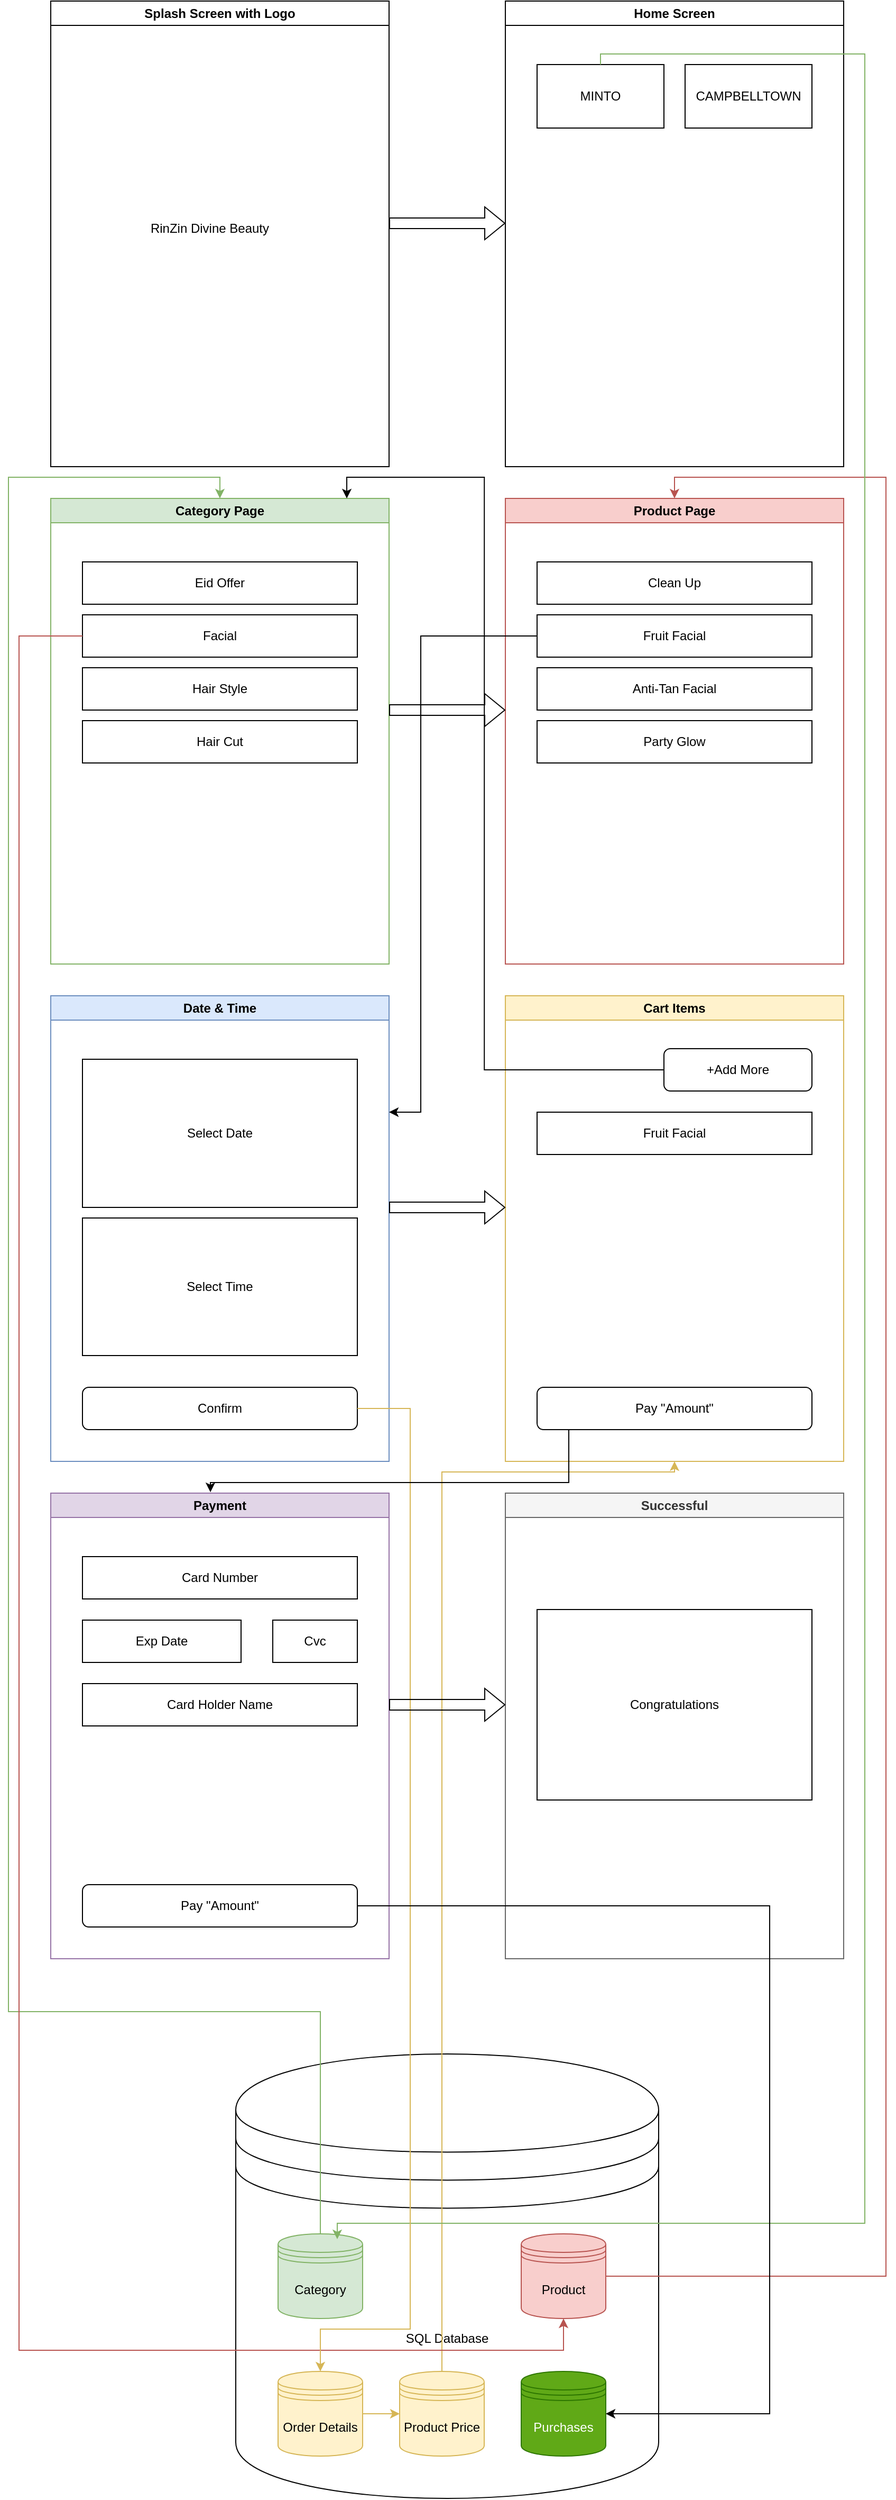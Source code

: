 <mxfile version="24.7.7">
  <diagram name="Page-1" id="w3RHZ2_j4D2kVHN4OV_M">
    <mxGraphModel dx="1399" dy="1865" grid="1" gridSize="10" guides="1" tooltips="1" connect="1" arrows="1" fold="1" page="1" pageScale="1" pageWidth="850" pageHeight="1100" math="0" shadow="0">
      <root>
        <mxCell id="0" />
        <mxCell id="1" parent="0" />
        <mxCell id="53jQ0BVINCxKonlIrl2N-1" value="SQL Database&lt;div&gt;&lt;br&gt;&lt;/div&gt;" style="shape=datastore;whiteSpace=wrap;html=1;" vertex="1" parent="1">
          <mxGeometry x="225" y="900" width="400" height="420" as="geometry" />
        </mxCell>
        <mxCell id="53jQ0BVINCxKonlIrl2N-27" style="edgeStyle=orthogonalEdgeStyle;rounded=0;orthogonalLoop=1;jettySize=auto;html=1;entryX=0.5;entryY=0;entryDx=0;entryDy=0;fillColor=#d5e8d4;strokeColor=#82b366;" edge="1" parent="1" source="53jQ0BVINCxKonlIrl2N-3" target="53jQ0BVINCxKonlIrl2N-19">
          <mxGeometry relative="1" as="geometry">
            <Array as="points">
              <mxPoint x="10" y="860" />
              <mxPoint x="10" y="-590" />
              <mxPoint x="210" y="-590" />
            </Array>
          </mxGeometry>
        </mxCell>
        <mxCell id="53jQ0BVINCxKonlIrl2N-3" value="Category" style="shape=datastore;whiteSpace=wrap;html=1;fillColor=#d5e8d4;strokeColor=#82b366;" vertex="1" parent="1">
          <mxGeometry x="265" y="1070" width="80" height="80" as="geometry" />
        </mxCell>
        <mxCell id="53jQ0BVINCxKonlIrl2N-34" style="edgeStyle=orthogonalEdgeStyle;rounded=0;orthogonalLoop=1;jettySize=auto;html=1;entryX=0.5;entryY=0;entryDx=0;entryDy=0;fillColor=#f8cecc;strokeColor=#b85450;" edge="1" parent="1" source="53jQ0BVINCxKonlIrl2N-4" target="53jQ0BVINCxKonlIrl2N-29">
          <mxGeometry relative="1" as="geometry">
            <Array as="points">
              <mxPoint x="840" y="1110" />
              <mxPoint x="840" y="-590" />
              <mxPoint x="640" y="-590" />
            </Array>
          </mxGeometry>
        </mxCell>
        <mxCell id="53jQ0BVINCxKonlIrl2N-4" value="Product" style="shape=datastore;whiteSpace=wrap;html=1;fillColor=#f8cecc;strokeColor=#b85450;" vertex="1" parent="1">
          <mxGeometry x="495" y="1070" width="80" height="80" as="geometry" />
        </mxCell>
        <mxCell id="53jQ0BVINCxKonlIrl2N-55" style="edgeStyle=orthogonalEdgeStyle;rounded=0;orthogonalLoop=1;jettySize=auto;html=1;exitX=0.5;exitY=1;exitDx=0;exitDy=0;entryX=0.5;entryY=1;entryDx=0;entryDy=0;fillColor=#fff2cc;strokeColor=#d6b656;" edge="1" parent="1" source="53jQ0BVINCxKonlIrl2N-62" target="53jQ0BVINCxKonlIrl2N-43">
          <mxGeometry relative="1" as="geometry">
            <Array as="points">
              <mxPoint x="420" y="350" />
              <mxPoint x="640" y="350" />
            </Array>
          </mxGeometry>
        </mxCell>
        <mxCell id="53jQ0BVINCxKonlIrl2N-63" style="edgeStyle=orthogonalEdgeStyle;rounded=0;orthogonalLoop=1;jettySize=auto;html=1;entryX=0;entryY=0.5;entryDx=0;entryDy=0;fillColor=#fff2cc;strokeColor=#d6b656;" edge="1" parent="1" source="53jQ0BVINCxKonlIrl2N-5" target="53jQ0BVINCxKonlIrl2N-62">
          <mxGeometry relative="1" as="geometry" />
        </mxCell>
        <mxCell id="53jQ0BVINCxKonlIrl2N-5" value="Order Details" style="shape=datastore;whiteSpace=wrap;html=1;fillColor=#fff2cc;strokeColor=#d6b656;" vertex="1" parent="1">
          <mxGeometry x="265" y="1200" width="80" height="80" as="geometry" />
        </mxCell>
        <mxCell id="53jQ0BVINCxKonlIrl2N-7" value="Splash Screen with Logo" style="swimlane;whiteSpace=wrap;html=1;" vertex="1" parent="1">
          <mxGeometry x="50" y="-1040" width="320" height="440" as="geometry" />
        </mxCell>
        <mxCell id="53jQ0BVINCxKonlIrl2N-8" value="RinZin Divine Beauty" style="text;html=1;align=center;verticalAlign=middle;resizable=0;points=[];autosize=1;strokeColor=none;fillColor=none;" vertex="1" parent="53jQ0BVINCxKonlIrl2N-7">
          <mxGeometry x="80" y="200" width="140" height="30" as="geometry" />
        </mxCell>
        <mxCell id="53jQ0BVINCxKonlIrl2N-10" value="Home Screen" style="swimlane;whiteSpace=wrap;html=1;" vertex="1" parent="1">
          <mxGeometry x="480" y="-1040" width="320" height="440" as="geometry" />
        </mxCell>
        <mxCell id="53jQ0BVINCxKonlIrl2N-13" value="MINTO" style="whiteSpace=wrap;html=1;" vertex="1" parent="53jQ0BVINCxKonlIrl2N-10">
          <mxGeometry x="30" y="60" width="120" height="60" as="geometry" />
        </mxCell>
        <mxCell id="53jQ0BVINCxKonlIrl2N-14" value="CAMPBELLTOWN" style="whiteSpace=wrap;html=1;" vertex="1" parent="53jQ0BVINCxKonlIrl2N-10">
          <mxGeometry x="170" y="60" width="120" height="60" as="geometry" />
        </mxCell>
        <mxCell id="53jQ0BVINCxKonlIrl2N-12" value="" style="shape=flexArrow;endArrow=classic;html=1;rounded=0;" edge="1" parent="1">
          <mxGeometry width="50" height="50" relative="1" as="geometry">
            <mxPoint x="370" y="-830" as="sourcePoint" />
            <mxPoint x="480" y="-830" as="targetPoint" />
          </mxGeometry>
        </mxCell>
        <mxCell id="53jQ0BVINCxKonlIrl2N-15" style="edgeStyle=orthogonalEdgeStyle;rounded=0;orthogonalLoop=1;jettySize=auto;html=1;fillColor=#d5e8d4;strokeColor=#82b366;entryX=0.7;entryY=0.063;entryDx=0;entryDy=0;entryPerimeter=0;" edge="1" parent="1" source="53jQ0BVINCxKonlIrl2N-13" target="53jQ0BVINCxKonlIrl2N-3">
          <mxGeometry relative="1" as="geometry">
            <mxPoint x="320" y="820" as="targetPoint" />
            <Array as="points">
              <mxPoint x="570" y="-990" />
              <mxPoint x="820" y="-990" />
              <mxPoint x="820" y="1060" />
              <mxPoint x="321" y="1060" />
            </Array>
          </mxGeometry>
        </mxCell>
        <mxCell id="53jQ0BVINCxKonlIrl2N-19" value="Category Page" style="swimlane;whiteSpace=wrap;html=1;fillColor=#d5e8d4;strokeColor=#82b366;" vertex="1" parent="1">
          <mxGeometry x="50" y="-570" width="320" height="440" as="geometry" />
        </mxCell>
        <mxCell id="53jQ0BVINCxKonlIrl2N-20" value="Eid Offer" style="whiteSpace=wrap;html=1;" vertex="1" parent="53jQ0BVINCxKonlIrl2N-19">
          <mxGeometry x="30" y="60" width="260" height="40" as="geometry" />
        </mxCell>
        <mxCell id="53jQ0BVINCxKonlIrl2N-22" value="Hair Cut" style="whiteSpace=wrap;html=1;" vertex="1" parent="53jQ0BVINCxKonlIrl2N-19">
          <mxGeometry x="30" y="210" width="260" height="40" as="geometry" />
        </mxCell>
        <mxCell id="53jQ0BVINCxKonlIrl2N-23" value="Hair Style" style="whiteSpace=wrap;html=1;" vertex="1" parent="53jQ0BVINCxKonlIrl2N-19">
          <mxGeometry x="30" y="160" width="260" height="40" as="geometry" />
        </mxCell>
        <mxCell id="53jQ0BVINCxKonlIrl2N-24" value="Facial" style="whiteSpace=wrap;html=1;" vertex="1" parent="53jQ0BVINCxKonlIrl2N-19">
          <mxGeometry x="30" y="110" width="260" height="40" as="geometry" />
        </mxCell>
        <mxCell id="53jQ0BVINCxKonlIrl2N-26" style="edgeStyle=orthogonalEdgeStyle;rounded=0;orthogonalLoop=1;jettySize=auto;html=1;fillColor=#f8cecc;strokeColor=#b85450;entryX=0.5;entryY=1;entryDx=0;entryDy=0;" edge="1" parent="1" source="53jQ0BVINCxKonlIrl2N-24" target="53jQ0BVINCxKonlIrl2N-4">
          <mxGeometry relative="1" as="geometry">
            <mxPoint x="550" y="900" as="targetPoint" />
            <Array as="points">
              <mxPoint x="20" y="-440" />
              <mxPoint x="20" y="1180" />
              <mxPoint x="535" y="1180" />
            </Array>
          </mxGeometry>
        </mxCell>
        <mxCell id="53jQ0BVINCxKonlIrl2N-29" value="Product Page" style="swimlane;whiteSpace=wrap;html=1;fillColor=#f8cecc;strokeColor=#b85450;" vertex="1" parent="1">
          <mxGeometry x="480" y="-570" width="320" height="440" as="geometry" />
        </mxCell>
        <mxCell id="53jQ0BVINCxKonlIrl2N-30" value="Clean Up" style="whiteSpace=wrap;html=1;" vertex="1" parent="53jQ0BVINCxKonlIrl2N-29">
          <mxGeometry x="30" y="60" width="260" height="40" as="geometry" />
        </mxCell>
        <mxCell id="53jQ0BVINCxKonlIrl2N-31" value="Party Glow" style="whiteSpace=wrap;html=1;" vertex="1" parent="53jQ0BVINCxKonlIrl2N-29">
          <mxGeometry x="30" y="210" width="260" height="40" as="geometry" />
        </mxCell>
        <mxCell id="53jQ0BVINCxKonlIrl2N-32" value="Anti-Tan Facial" style="whiteSpace=wrap;html=1;" vertex="1" parent="53jQ0BVINCxKonlIrl2N-29">
          <mxGeometry x="30" y="160" width="260" height="40" as="geometry" />
        </mxCell>
        <mxCell id="53jQ0BVINCxKonlIrl2N-33" value="Fruit Facial" style="whiteSpace=wrap;html=1;" vertex="1" parent="53jQ0BVINCxKonlIrl2N-29">
          <mxGeometry x="30" y="110" width="260" height="40" as="geometry" />
        </mxCell>
        <mxCell id="53jQ0BVINCxKonlIrl2N-37" value="" style="shape=flexArrow;endArrow=classic;html=1;rounded=0;" edge="1" parent="1">
          <mxGeometry width="50" height="50" relative="1" as="geometry">
            <mxPoint x="370" y="-370" as="sourcePoint" />
            <mxPoint x="480" y="-370" as="targetPoint" />
          </mxGeometry>
        </mxCell>
        <mxCell id="53jQ0BVINCxKonlIrl2N-38" value="Date &amp;amp; Time" style="swimlane;whiteSpace=wrap;html=1;fillColor=#dae8fc;strokeColor=#6c8ebf;" vertex="1" parent="1">
          <mxGeometry x="50" y="-100" width="320" height="440" as="geometry" />
        </mxCell>
        <mxCell id="53jQ0BVINCxKonlIrl2N-39" value="Select Date" style="whiteSpace=wrap;html=1;" vertex="1" parent="53jQ0BVINCxKonlIrl2N-38">
          <mxGeometry x="30" y="60" width="260" height="140" as="geometry" />
        </mxCell>
        <mxCell id="53jQ0BVINCxKonlIrl2N-40" value="Select Time" style="whiteSpace=wrap;html=1;" vertex="1" parent="53jQ0BVINCxKonlIrl2N-38">
          <mxGeometry x="30" y="210" width="260" height="130" as="geometry" />
        </mxCell>
        <mxCell id="53jQ0BVINCxKonlIrl2N-50" value="Confirm" style="rounded=1;whiteSpace=wrap;html=1;" vertex="1" parent="53jQ0BVINCxKonlIrl2N-38">
          <mxGeometry x="30" y="370" width="260" height="40" as="geometry" />
        </mxCell>
        <mxCell id="53jQ0BVINCxKonlIrl2N-43" value="Cart Items" style="swimlane;whiteSpace=wrap;html=1;fillColor=#fff2cc;strokeColor=#d6b656;" vertex="1" parent="1">
          <mxGeometry x="480" y="-100" width="320" height="440" as="geometry" />
        </mxCell>
        <mxCell id="53jQ0BVINCxKonlIrl2N-47" value="Fruit Facial" style="whiteSpace=wrap;html=1;" vertex="1" parent="53jQ0BVINCxKonlIrl2N-43">
          <mxGeometry x="30" y="110" width="260" height="40" as="geometry" />
        </mxCell>
        <mxCell id="53jQ0BVINCxKonlIrl2N-57" value="+Add More" style="rounded=1;whiteSpace=wrap;html=1;" vertex="1" parent="53jQ0BVINCxKonlIrl2N-43">
          <mxGeometry x="150" y="50" width="140" height="40" as="geometry" />
        </mxCell>
        <mxCell id="53jQ0BVINCxKonlIrl2N-60" value="Pay &quot;Amount&quot;" style="rounded=1;whiteSpace=wrap;html=1;" vertex="1" parent="53jQ0BVINCxKonlIrl2N-43">
          <mxGeometry x="30" y="370" width="260" height="40" as="geometry" />
        </mxCell>
        <mxCell id="53jQ0BVINCxKonlIrl2N-48" value="" style="shape=flexArrow;endArrow=classic;html=1;rounded=0;" edge="1" parent="1">
          <mxGeometry width="50" height="50" relative="1" as="geometry">
            <mxPoint x="370" y="100" as="sourcePoint" />
            <mxPoint x="480" y="100" as="targetPoint" />
          </mxGeometry>
        </mxCell>
        <mxCell id="53jQ0BVINCxKonlIrl2N-51" value="Purchases" style="shape=datastore;whiteSpace=wrap;html=1;fillColor=#60a917;fontColor=#ffffff;strokeColor=#2D7600;" vertex="1" parent="1">
          <mxGeometry x="495" y="1200" width="80" height="80" as="geometry" />
        </mxCell>
        <mxCell id="53jQ0BVINCxKonlIrl2N-52" style="edgeStyle=orthogonalEdgeStyle;rounded=0;orthogonalLoop=1;jettySize=auto;html=1;entryX=0.5;entryY=0;entryDx=0;entryDy=0;fillColor=#fff2cc;strokeColor=#d6b656;" edge="1" parent="1" source="53jQ0BVINCxKonlIrl2N-50" target="53jQ0BVINCxKonlIrl2N-5">
          <mxGeometry relative="1" as="geometry">
            <Array as="points">
              <mxPoint x="390" y="290" />
              <mxPoint x="390" y="1160" />
              <mxPoint x="305" y="1160" />
            </Array>
          </mxGeometry>
        </mxCell>
        <mxCell id="53jQ0BVINCxKonlIrl2N-58" style="edgeStyle=orthogonalEdgeStyle;rounded=0;orthogonalLoop=1;jettySize=auto;html=1;entryX=0.781;entryY=0;entryDx=0;entryDy=0;entryPerimeter=0;" edge="1" parent="1">
          <mxGeometry relative="1" as="geometry">
            <mxPoint x="630" y="-30" as="sourcePoint" />
            <mxPoint x="330.02" y="-570" as="targetPoint" />
            <Array as="points">
              <mxPoint x="460.1" y="-30" />
              <mxPoint x="460.1" y="-590" />
              <mxPoint x="330.1" y="-590" />
            </Array>
          </mxGeometry>
        </mxCell>
        <mxCell id="53jQ0BVINCxKonlIrl2N-59" style="edgeStyle=orthogonalEdgeStyle;rounded=0;orthogonalLoop=1;jettySize=auto;html=1;entryX=1;entryY=0.25;entryDx=0;entryDy=0;" edge="1" parent="1" source="53jQ0BVINCxKonlIrl2N-33" target="53jQ0BVINCxKonlIrl2N-38">
          <mxGeometry relative="1" as="geometry">
            <Array as="points">
              <mxPoint x="400" y="-440" />
              <mxPoint x="400" y="10" />
            </Array>
          </mxGeometry>
        </mxCell>
        <mxCell id="53jQ0BVINCxKonlIrl2N-62" value="Product Price" style="shape=datastore;whiteSpace=wrap;html=1;fillColor=#fff2cc;strokeColor=#d6b656;" vertex="1" parent="1">
          <mxGeometry x="380" y="1200" width="80" height="80" as="geometry" />
        </mxCell>
        <mxCell id="53jQ0BVINCxKonlIrl2N-73" value="Payment" style="swimlane;whiteSpace=wrap;html=1;fillColor=#e1d5e7;strokeColor=#9673a6;" vertex="1" parent="1">
          <mxGeometry x="50" y="370" width="320" height="440" as="geometry" />
        </mxCell>
        <mxCell id="53jQ0BVINCxKonlIrl2N-74" value="Card Number" style="whiteSpace=wrap;html=1;" vertex="1" parent="53jQ0BVINCxKonlIrl2N-73">
          <mxGeometry x="30" y="60" width="260" height="40" as="geometry" />
        </mxCell>
        <mxCell id="53jQ0BVINCxKonlIrl2N-75" value="Exp Date" style="whiteSpace=wrap;html=1;" vertex="1" parent="53jQ0BVINCxKonlIrl2N-73">
          <mxGeometry x="30" y="120" width="150" height="40" as="geometry" />
        </mxCell>
        <mxCell id="53jQ0BVINCxKonlIrl2N-76" value="Pay &quot;Amount&quot;" style="rounded=1;whiteSpace=wrap;html=1;" vertex="1" parent="53jQ0BVINCxKonlIrl2N-73">
          <mxGeometry x="30" y="370" width="260" height="40" as="geometry" />
        </mxCell>
        <mxCell id="53jQ0BVINCxKonlIrl2N-82" value="Cvc" style="whiteSpace=wrap;html=1;" vertex="1" parent="53jQ0BVINCxKonlIrl2N-73">
          <mxGeometry x="210" y="120" width="80" height="40" as="geometry" />
        </mxCell>
        <mxCell id="53jQ0BVINCxKonlIrl2N-83" value="Card Holder Name" style="whiteSpace=wrap;html=1;" vertex="1" parent="53jQ0BVINCxKonlIrl2N-73">
          <mxGeometry x="30" y="180" width="260" height="40" as="geometry" />
        </mxCell>
        <mxCell id="53jQ0BVINCxKonlIrl2N-77" value="Successful" style="swimlane;whiteSpace=wrap;html=1;fillColor=#f5f5f5;strokeColor=#666666;fontColor=#333333;" vertex="1" parent="1">
          <mxGeometry x="480" y="370" width="320" height="440" as="geometry" />
        </mxCell>
        <mxCell id="53jQ0BVINCxKonlIrl2N-78" value="Congratulations" style="whiteSpace=wrap;html=1;" vertex="1" parent="53jQ0BVINCxKonlIrl2N-77">
          <mxGeometry x="30" y="110" width="260" height="180" as="geometry" />
        </mxCell>
        <mxCell id="53jQ0BVINCxKonlIrl2N-81" value="" style="shape=flexArrow;endArrow=classic;html=1;rounded=0;" edge="1" parent="1">
          <mxGeometry width="50" height="50" relative="1" as="geometry">
            <mxPoint x="370" y="570" as="sourcePoint" />
            <mxPoint x="480" y="570" as="targetPoint" />
          </mxGeometry>
        </mxCell>
        <mxCell id="53jQ0BVINCxKonlIrl2N-84" style="edgeStyle=orthogonalEdgeStyle;rounded=0;orthogonalLoop=1;jettySize=auto;html=1;entryX=0.472;entryY=-0.002;entryDx=0;entryDy=0;entryPerimeter=0;" edge="1" parent="1" target="53jQ0BVINCxKonlIrl2N-73">
          <mxGeometry relative="1" as="geometry">
            <mxPoint x="540" y="310" as="sourcePoint" />
            <Array as="points">
              <mxPoint x="540" y="360" />
              <mxPoint x="201" y="360" />
            </Array>
          </mxGeometry>
        </mxCell>
        <mxCell id="53jQ0BVINCxKonlIrl2N-85" style="edgeStyle=orthogonalEdgeStyle;rounded=0;orthogonalLoop=1;jettySize=auto;html=1;entryX=1;entryY=0.5;entryDx=0;entryDy=0;" edge="1" parent="1" source="53jQ0BVINCxKonlIrl2N-76" target="53jQ0BVINCxKonlIrl2N-51">
          <mxGeometry relative="1" as="geometry">
            <Array as="points">
              <mxPoint x="730" y="760" />
              <mxPoint x="730" y="1240" />
            </Array>
          </mxGeometry>
        </mxCell>
      </root>
    </mxGraphModel>
  </diagram>
</mxfile>
